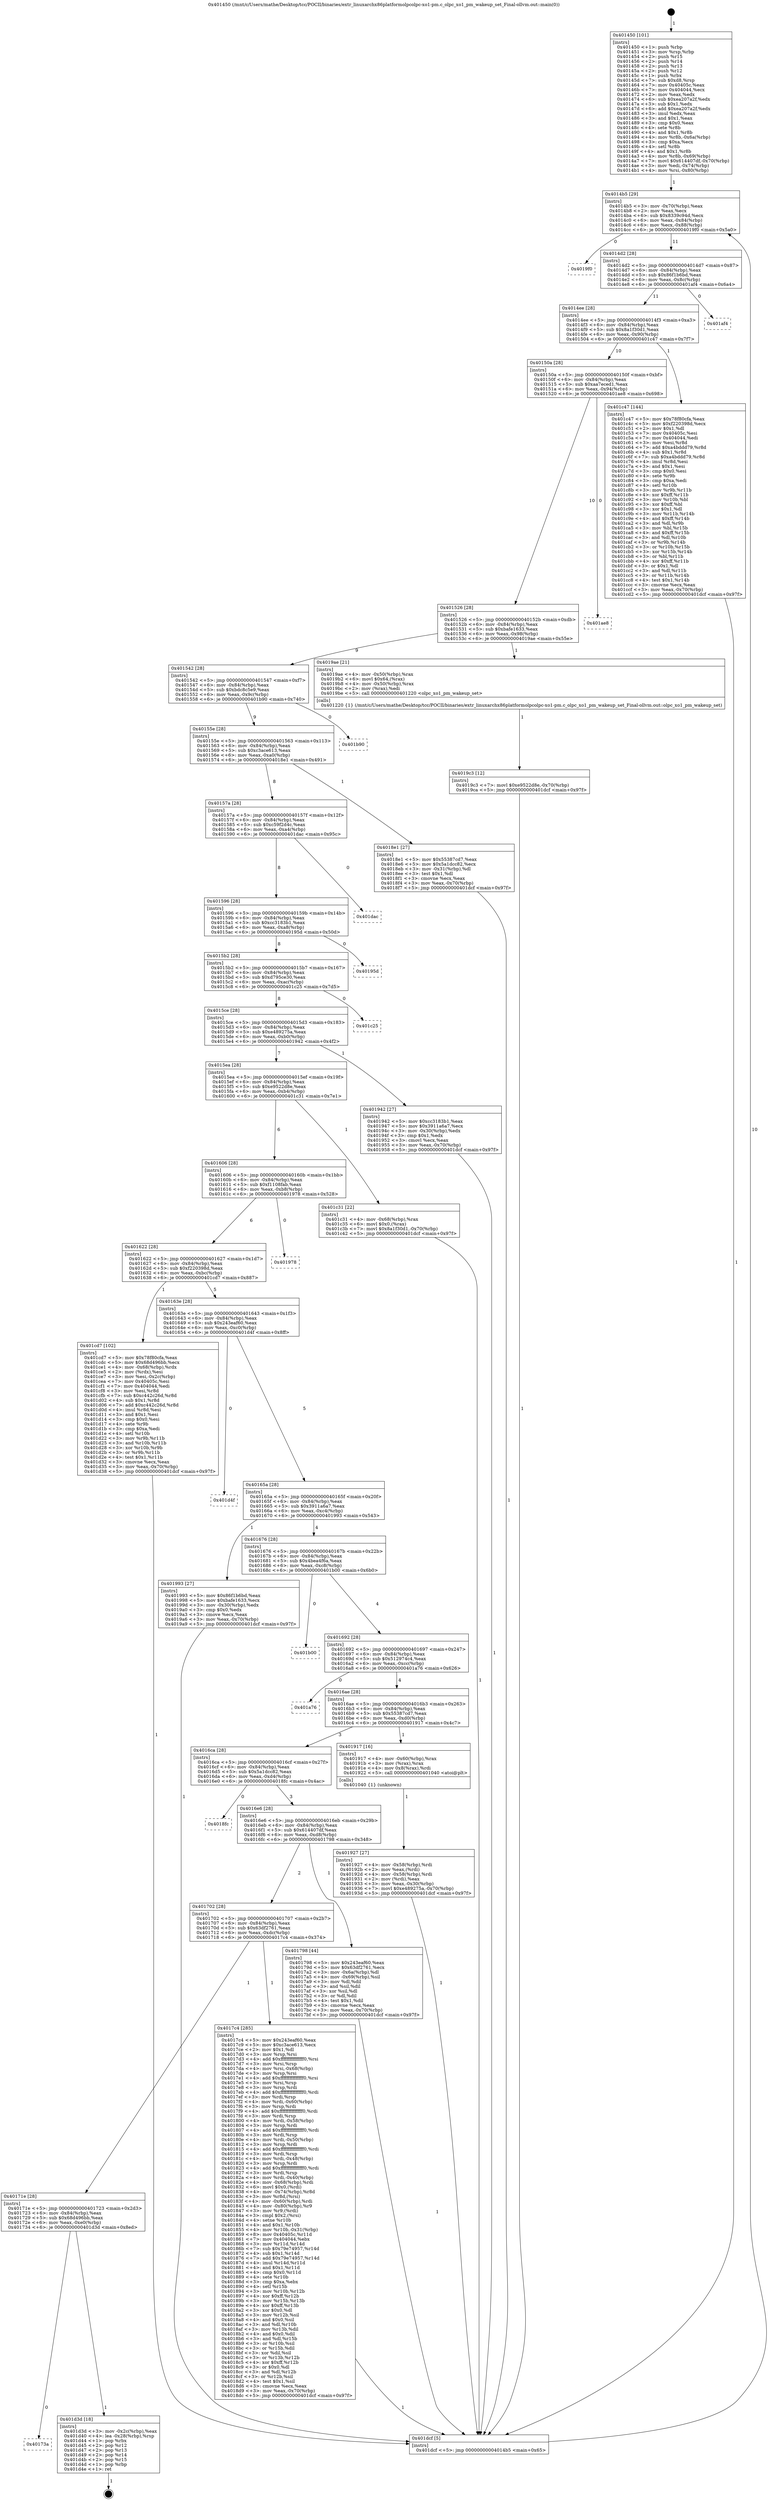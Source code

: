 digraph "0x401450" {
  label = "0x401450 (/mnt/c/Users/mathe/Desktop/tcc/POCII/binaries/extr_linuxarchx86platformolpcolpc-xo1-pm.c_olpc_xo1_pm_wakeup_set_Final-ollvm.out::main(0))"
  labelloc = "t"
  node[shape=record]

  Entry [label="",width=0.3,height=0.3,shape=circle,fillcolor=black,style=filled]
  "0x4014b5" [label="{
     0x4014b5 [29]\l
     | [instrs]\l
     &nbsp;&nbsp;0x4014b5 \<+3\>: mov -0x70(%rbp),%eax\l
     &nbsp;&nbsp;0x4014b8 \<+2\>: mov %eax,%ecx\l
     &nbsp;&nbsp;0x4014ba \<+6\>: sub $0x8339c94d,%ecx\l
     &nbsp;&nbsp;0x4014c0 \<+6\>: mov %eax,-0x84(%rbp)\l
     &nbsp;&nbsp;0x4014c6 \<+6\>: mov %ecx,-0x88(%rbp)\l
     &nbsp;&nbsp;0x4014cc \<+6\>: je 00000000004019f0 \<main+0x5a0\>\l
  }"]
  "0x4019f0" [label="{
     0x4019f0\l
  }", style=dashed]
  "0x4014d2" [label="{
     0x4014d2 [28]\l
     | [instrs]\l
     &nbsp;&nbsp;0x4014d2 \<+5\>: jmp 00000000004014d7 \<main+0x87\>\l
     &nbsp;&nbsp;0x4014d7 \<+6\>: mov -0x84(%rbp),%eax\l
     &nbsp;&nbsp;0x4014dd \<+5\>: sub $0x86f1b6bd,%eax\l
     &nbsp;&nbsp;0x4014e2 \<+6\>: mov %eax,-0x8c(%rbp)\l
     &nbsp;&nbsp;0x4014e8 \<+6\>: je 0000000000401af4 \<main+0x6a4\>\l
  }"]
  Exit [label="",width=0.3,height=0.3,shape=circle,fillcolor=black,style=filled,peripheries=2]
  "0x401af4" [label="{
     0x401af4\l
  }", style=dashed]
  "0x4014ee" [label="{
     0x4014ee [28]\l
     | [instrs]\l
     &nbsp;&nbsp;0x4014ee \<+5\>: jmp 00000000004014f3 \<main+0xa3\>\l
     &nbsp;&nbsp;0x4014f3 \<+6\>: mov -0x84(%rbp),%eax\l
     &nbsp;&nbsp;0x4014f9 \<+5\>: sub $0x8a1f30d1,%eax\l
     &nbsp;&nbsp;0x4014fe \<+6\>: mov %eax,-0x90(%rbp)\l
     &nbsp;&nbsp;0x401504 \<+6\>: je 0000000000401c47 \<main+0x7f7\>\l
  }"]
  "0x40173a" [label="{
     0x40173a\l
  }", style=dashed]
  "0x401c47" [label="{
     0x401c47 [144]\l
     | [instrs]\l
     &nbsp;&nbsp;0x401c47 \<+5\>: mov $0x78f80cfa,%eax\l
     &nbsp;&nbsp;0x401c4c \<+5\>: mov $0xf220398d,%ecx\l
     &nbsp;&nbsp;0x401c51 \<+2\>: mov $0x1,%dl\l
     &nbsp;&nbsp;0x401c53 \<+7\>: mov 0x40405c,%esi\l
     &nbsp;&nbsp;0x401c5a \<+7\>: mov 0x404044,%edi\l
     &nbsp;&nbsp;0x401c61 \<+3\>: mov %esi,%r8d\l
     &nbsp;&nbsp;0x401c64 \<+7\>: add $0xa4bddd79,%r8d\l
     &nbsp;&nbsp;0x401c6b \<+4\>: sub $0x1,%r8d\l
     &nbsp;&nbsp;0x401c6f \<+7\>: sub $0xa4bddd79,%r8d\l
     &nbsp;&nbsp;0x401c76 \<+4\>: imul %r8d,%esi\l
     &nbsp;&nbsp;0x401c7a \<+3\>: and $0x1,%esi\l
     &nbsp;&nbsp;0x401c7d \<+3\>: cmp $0x0,%esi\l
     &nbsp;&nbsp;0x401c80 \<+4\>: sete %r9b\l
     &nbsp;&nbsp;0x401c84 \<+3\>: cmp $0xa,%edi\l
     &nbsp;&nbsp;0x401c87 \<+4\>: setl %r10b\l
     &nbsp;&nbsp;0x401c8b \<+3\>: mov %r9b,%r11b\l
     &nbsp;&nbsp;0x401c8e \<+4\>: xor $0xff,%r11b\l
     &nbsp;&nbsp;0x401c92 \<+3\>: mov %r10b,%bl\l
     &nbsp;&nbsp;0x401c95 \<+3\>: xor $0xff,%bl\l
     &nbsp;&nbsp;0x401c98 \<+3\>: xor $0x1,%dl\l
     &nbsp;&nbsp;0x401c9b \<+3\>: mov %r11b,%r14b\l
     &nbsp;&nbsp;0x401c9e \<+4\>: and $0xff,%r14b\l
     &nbsp;&nbsp;0x401ca2 \<+3\>: and %dl,%r9b\l
     &nbsp;&nbsp;0x401ca5 \<+3\>: mov %bl,%r15b\l
     &nbsp;&nbsp;0x401ca8 \<+4\>: and $0xff,%r15b\l
     &nbsp;&nbsp;0x401cac \<+3\>: and %dl,%r10b\l
     &nbsp;&nbsp;0x401caf \<+3\>: or %r9b,%r14b\l
     &nbsp;&nbsp;0x401cb2 \<+3\>: or %r10b,%r15b\l
     &nbsp;&nbsp;0x401cb5 \<+3\>: xor %r15b,%r14b\l
     &nbsp;&nbsp;0x401cb8 \<+3\>: or %bl,%r11b\l
     &nbsp;&nbsp;0x401cbb \<+4\>: xor $0xff,%r11b\l
     &nbsp;&nbsp;0x401cbf \<+3\>: or $0x1,%dl\l
     &nbsp;&nbsp;0x401cc2 \<+3\>: and %dl,%r11b\l
     &nbsp;&nbsp;0x401cc5 \<+3\>: or %r11b,%r14b\l
     &nbsp;&nbsp;0x401cc8 \<+4\>: test $0x1,%r14b\l
     &nbsp;&nbsp;0x401ccc \<+3\>: cmovne %ecx,%eax\l
     &nbsp;&nbsp;0x401ccf \<+3\>: mov %eax,-0x70(%rbp)\l
     &nbsp;&nbsp;0x401cd2 \<+5\>: jmp 0000000000401dcf \<main+0x97f\>\l
  }"]
  "0x40150a" [label="{
     0x40150a [28]\l
     | [instrs]\l
     &nbsp;&nbsp;0x40150a \<+5\>: jmp 000000000040150f \<main+0xbf\>\l
     &nbsp;&nbsp;0x40150f \<+6\>: mov -0x84(%rbp),%eax\l
     &nbsp;&nbsp;0x401515 \<+5\>: sub $0xaa7eced1,%eax\l
     &nbsp;&nbsp;0x40151a \<+6\>: mov %eax,-0x94(%rbp)\l
     &nbsp;&nbsp;0x401520 \<+6\>: je 0000000000401ae8 \<main+0x698\>\l
  }"]
  "0x401d3d" [label="{
     0x401d3d [18]\l
     | [instrs]\l
     &nbsp;&nbsp;0x401d3d \<+3\>: mov -0x2c(%rbp),%eax\l
     &nbsp;&nbsp;0x401d40 \<+4\>: lea -0x28(%rbp),%rsp\l
     &nbsp;&nbsp;0x401d44 \<+1\>: pop %rbx\l
     &nbsp;&nbsp;0x401d45 \<+2\>: pop %r12\l
     &nbsp;&nbsp;0x401d47 \<+2\>: pop %r13\l
     &nbsp;&nbsp;0x401d49 \<+2\>: pop %r14\l
     &nbsp;&nbsp;0x401d4b \<+2\>: pop %r15\l
     &nbsp;&nbsp;0x401d4d \<+1\>: pop %rbp\l
     &nbsp;&nbsp;0x401d4e \<+1\>: ret\l
  }"]
  "0x401ae8" [label="{
     0x401ae8\l
  }", style=dashed]
  "0x401526" [label="{
     0x401526 [28]\l
     | [instrs]\l
     &nbsp;&nbsp;0x401526 \<+5\>: jmp 000000000040152b \<main+0xdb\>\l
     &nbsp;&nbsp;0x40152b \<+6\>: mov -0x84(%rbp),%eax\l
     &nbsp;&nbsp;0x401531 \<+5\>: sub $0xbafe1633,%eax\l
     &nbsp;&nbsp;0x401536 \<+6\>: mov %eax,-0x98(%rbp)\l
     &nbsp;&nbsp;0x40153c \<+6\>: je 00000000004019ae \<main+0x55e\>\l
  }"]
  "0x4019c3" [label="{
     0x4019c3 [12]\l
     | [instrs]\l
     &nbsp;&nbsp;0x4019c3 \<+7\>: movl $0xe9522d8e,-0x70(%rbp)\l
     &nbsp;&nbsp;0x4019ca \<+5\>: jmp 0000000000401dcf \<main+0x97f\>\l
  }"]
  "0x4019ae" [label="{
     0x4019ae [21]\l
     | [instrs]\l
     &nbsp;&nbsp;0x4019ae \<+4\>: mov -0x50(%rbp),%rax\l
     &nbsp;&nbsp;0x4019b2 \<+6\>: movl $0x64,(%rax)\l
     &nbsp;&nbsp;0x4019b8 \<+4\>: mov -0x50(%rbp),%rax\l
     &nbsp;&nbsp;0x4019bc \<+2\>: mov (%rax),%edi\l
     &nbsp;&nbsp;0x4019be \<+5\>: call 0000000000401220 \<olpc_xo1_pm_wakeup_set\>\l
     | [calls]\l
     &nbsp;&nbsp;0x401220 \{1\} (/mnt/c/Users/mathe/Desktop/tcc/POCII/binaries/extr_linuxarchx86platformolpcolpc-xo1-pm.c_olpc_xo1_pm_wakeup_set_Final-ollvm.out::olpc_xo1_pm_wakeup_set)\l
  }"]
  "0x401542" [label="{
     0x401542 [28]\l
     | [instrs]\l
     &nbsp;&nbsp;0x401542 \<+5\>: jmp 0000000000401547 \<main+0xf7\>\l
     &nbsp;&nbsp;0x401547 \<+6\>: mov -0x84(%rbp),%eax\l
     &nbsp;&nbsp;0x40154d \<+5\>: sub $0xbdc8c5e9,%eax\l
     &nbsp;&nbsp;0x401552 \<+6\>: mov %eax,-0x9c(%rbp)\l
     &nbsp;&nbsp;0x401558 \<+6\>: je 0000000000401b90 \<main+0x740\>\l
  }"]
  "0x401927" [label="{
     0x401927 [27]\l
     | [instrs]\l
     &nbsp;&nbsp;0x401927 \<+4\>: mov -0x58(%rbp),%rdi\l
     &nbsp;&nbsp;0x40192b \<+2\>: mov %eax,(%rdi)\l
     &nbsp;&nbsp;0x40192d \<+4\>: mov -0x58(%rbp),%rdi\l
     &nbsp;&nbsp;0x401931 \<+2\>: mov (%rdi),%eax\l
     &nbsp;&nbsp;0x401933 \<+3\>: mov %eax,-0x30(%rbp)\l
     &nbsp;&nbsp;0x401936 \<+7\>: movl $0xe489275a,-0x70(%rbp)\l
     &nbsp;&nbsp;0x40193d \<+5\>: jmp 0000000000401dcf \<main+0x97f\>\l
  }"]
  "0x401b90" [label="{
     0x401b90\l
  }", style=dashed]
  "0x40155e" [label="{
     0x40155e [28]\l
     | [instrs]\l
     &nbsp;&nbsp;0x40155e \<+5\>: jmp 0000000000401563 \<main+0x113\>\l
     &nbsp;&nbsp;0x401563 \<+6\>: mov -0x84(%rbp),%eax\l
     &nbsp;&nbsp;0x401569 \<+5\>: sub $0xc3ace613,%eax\l
     &nbsp;&nbsp;0x40156e \<+6\>: mov %eax,-0xa0(%rbp)\l
     &nbsp;&nbsp;0x401574 \<+6\>: je 00000000004018e1 \<main+0x491\>\l
  }"]
  "0x40171e" [label="{
     0x40171e [28]\l
     | [instrs]\l
     &nbsp;&nbsp;0x40171e \<+5\>: jmp 0000000000401723 \<main+0x2d3\>\l
     &nbsp;&nbsp;0x401723 \<+6\>: mov -0x84(%rbp),%eax\l
     &nbsp;&nbsp;0x401729 \<+5\>: sub $0x68d496bb,%eax\l
     &nbsp;&nbsp;0x40172e \<+6\>: mov %eax,-0xe0(%rbp)\l
     &nbsp;&nbsp;0x401734 \<+6\>: je 0000000000401d3d \<main+0x8ed\>\l
  }"]
  "0x4018e1" [label="{
     0x4018e1 [27]\l
     | [instrs]\l
     &nbsp;&nbsp;0x4018e1 \<+5\>: mov $0x55387cd7,%eax\l
     &nbsp;&nbsp;0x4018e6 \<+5\>: mov $0x5a1dcc82,%ecx\l
     &nbsp;&nbsp;0x4018eb \<+3\>: mov -0x31(%rbp),%dl\l
     &nbsp;&nbsp;0x4018ee \<+3\>: test $0x1,%dl\l
     &nbsp;&nbsp;0x4018f1 \<+3\>: cmovne %ecx,%eax\l
     &nbsp;&nbsp;0x4018f4 \<+3\>: mov %eax,-0x70(%rbp)\l
     &nbsp;&nbsp;0x4018f7 \<+5\>: jmp 0000000000401dcf \<main+0x97f\>\l
  }"]
  "0x40157a" [label="{
     0x40157a [28]\l
     | [instrs]\l
     &nbsp;&nbsp;0x40157a \<+5\>: jmp 000000000040157f \<main+0x12f\>\l
     &nbsp;&nbsp;0x40157f \<+6\>: mov -0x84(%rbp),%eax\l
     &nbsp;&nbsp;0x401585 \<+5\>: sub $0xc59f2d4c,%eax\l
     &nbsp;&nbsp;0x40158a \<+6\>: mov %eax,-0xa4(%rbp)\l
     &nbsp;&nbsp;0x401590 \<+6\>: je 0000000000401dac \<main+0x95c\>\l
  }"]
  "0x4017c4" [label="{
     0x4017c4 [285]\l
     | [instrs]\l
     &nbsp;&nbsp;0x4017c4 \<+5\>: mov $0x243eaf60,%eax\l
     &nbsp;&nbsp;0x4017c9 \<+5\>: mov $0xc3ace613,%ecx\l
     &nbsp;&nbsp;0x4017ce \<+2\>: mov $0x1,%dl\l
     &nbsp;&nbsp;0x4017d0 \<+3\>: mov %rsp,%rsi\l
     &nbsp;&nbsp;0x4017d3 \<+4\>: add $0xfffffffffffffff0,%rsi\l
     &nbsp;&nbsp;0x4017d7 \<+3\>: mov %rsi,%rsp\l
     &nbsp;&nbsp;0x4017da \<+4\>: mov %rsi,-0x68(%rbp)\l
     &nbsp;&nbsp;0x4017de \<+3\>: mov %rsp,%rsi\l
     &nbsp;&nbsp;0x4017e1 \<+4\>: add $0xfffffffffffffff0,%rsi\l
     &nbsp;&nbsp;0x4017e5 \<+3\>: mov %rsi,%rsp\l
     &nbsp;&nbsp;0x4017e8 \<+3\>: mov %rsp,%rdi\l
     &nbsp;&nbsp;0x4017eb \<+4\>: add $0xfffffffffffffff0,%rdi\l
     &nbsp;&nbsp;0x4017ef \<+3\>: mov %rdi,%rsp\l
     &nbsp;&nbsp;0x4017f2 \<+4\>: mov %rdi,-0x60(%rbp)\l
     &nbsp;&nbsp;0x4017f6 \<+3\>: mov %rsp,%rdi\l
     &nbsp;&nbsp;0x4017f9 \<+4\>: add $0xfffffffffffffff0,%rdi\l
     &nbsp;&nbsp;0x4017fd \<+3\>: mov %rdi,%rsp\l
     &nbsp;&nbsp;0x401800 \<+4\>: mov %rdi,-0x58(%rbp)\l
     &nbsp;&nbsp;0x401804 \<+3\>: mov %rsp,%rdi\l
     &nbsp;&nbsp;0x401807 \<+4\>: add $0xfffffffffffffff0,%rdi\l
     &nbsp;&nbsp;0x40180b \<+3\>: mov %rdi,%rsp\l
     &nbsp;&nbsp;0x40180e \<+4\>: mov %rdi,-0x50(%rbp)\l
     &nbsp;&nbsp;0x401812 \<+3\>: mov %rsp,%rdi\l
     &nbsp;&nbsp;0x401815 \<+4\>: add $0xfffffffffffffff0,%rdi\l
     &nbsp;&nbsp;0x401819 \<+3\>: mov %rdi,%rsp\l
     &nbsp;&nbsp;0x40181c \<+4\>: mov %rdi,-0x48(%rbp)\l
     &nbsp;&nbsp;0x401820 \<+3\>: mov %rsp,%rdi\l
     &nbsp;&nbsp;0x401823 \<+4\>: add $0xfffffffffffffff0,%rdi\l
     &nbsp;&nbsp;0x401827 \<+3\>: mov %rdi,%rsp\l
     &nbsp;&nbsp;0x40182a \<+4\>: mov %rdi,-0x40(%rbp)\l
     &nbsp;&nbsp;0x40182e \<+4\>: mov -0x68(%rbp),%rdi\l
     &nbsp;&nbsp;0x401832 \<+6\>: movl $0x0,(%rdi)\l
     &nbsp;&nbsp;0x401838 \<+4\>: mov -0x74(%rbp),%r8d\l
     &nbsp;&nbsp;0x40183c \<+3\>: mov %r8d,(%rsi)\l
     &nbsp;&nbsp;0x40183f \<+4\>: mov -0x60(%rbp),%rdi\l
     &nbsp;&nbsp;0x401843 \<+4\>: mov -0x80(%rbp),%r9\l
     &nbsp;&nbsp;0x401847 \<+3\>: mov %r9,(%rdi)\l
     &nbsp;&nbsp;0x40184a \<+3\>: cmpl $0x2,(%rsi)\l
     &nbsp;&nbsp;0x40184d \<+4\>: setne %r10b\l
     &nbsp;&nbsp;0x401851 \<+4\>: and $0x1,%r10b\l
     &nbsp;&nbsp;0x401855 \<+4\>: mov %r10b,-0x31(%rbp)\l
     &nbsp;&nbsp;0x401859 \<+8\>: mov 0x40405c,%r11d\l
     &nbsp;&nbsp;0x401861 \<+7\>: mov 0x404044,%ebx\l
     &nbsp;&nbsp;0x401868 \<+3\>: mov %r11d,%r14d\l
     &nbsp;&nbsp;0x40186b \<+7\>: sub $0x79e74957,%r14d\l
     &nbsp;&nbsp;0x401872 \<+4\>: sub $0x1,%r14d\l
     &nbsp;&nbsp;0x401876 \<+7\>: add $0x79e74957,%r14d\l
     &nbsp;&nbsp;0x40187d \<+4\>: imul %r14d,%r11d\l
     &nbsp;&nbsp;0x401881 \<+4\>: and $0x1,%r11d\l
     &nbsp;&nbsp;0x401885 \<+4\>: cmp $0x0,%r11d\l
     &nbsp;&nbsp;0x401889 \<+4\>: sete %r10b\l
     &nbsp;&nbsp;0x40188d \<+3\>: cmp $0xa,%ebx\l
     &nbsp;&nbsp;0x401890 \<+4\>: setl %r15b\l
     &nbsp;&nbsp;0x401894 \<+3\>: mov %r10b,%r12b\l
     &nbsp;&nbsp;0x401897 \<+4\>: xor $0xff,%r12b\l
     &nbsp;&nbsp;0x40189b \<+3\>: mov %r15b,%r13b\l
     &nbsp;&nbsp;0x40189e \<+4\>: xor $0xff,%r13b\l
     &nbsp;&nbsp;0x4018a2 \<+3\>: xor $0x0,%dl\l
     &nbsp;&nbsp;0x4018a5 \<+3\>: mov %r12b,%sil\l
     &nbsp;&nbsp;0x4018a8 \<+4\>: and $0x0,%sil\l
     &nbsp;&nbsp;0x4018ac \<+3\>: and %dl,%r10b\l
     &nbsp;&nbsp;0x4018af \<+3\>: mov %r13b,%dil\l
     &nbsp;&nbsp;0x4018b2 \<+4\>: and $0x0,%dil\l
     &nbsp;&nbsp;0x4018b6 \<+3\>: and %dl,%r15b\l
     &nbsp;&nbsp;0x4018b9 \<+3\>: or %r10b,%sil\l
     &nbsp;&nbsp;0x4018bc \<+3\>: or %r15b,%dil\l
     &nbsp;&nbsp;0x4018bf \<+3\>: xor %dil,%sil\l
     &nbsp;&nbsp;0x4018c2 \<+3\>: or %r13b,%r12b\l
     &nbsp;&nbsp;0x4018c5 \<+4\>: xor $0xff,%r12b\l
     &nbsp;&nbsp;0x4018c9 \<+3\>: or $0x0,%dl\l
     &nbsp;&nbsp;0x4018cc \<+3\>: and %dl,%r12b\l
     &nbsp;&nbsp;0x4018cf \<+3\>: or %r12b,%sil\l
     &nbsp;&nbsp;0x4018d2 \<+4\>: test $0x1,%sil\l
     &nbsp;&nbsp;0x4018d6 \<+3\>: cmovne %ecx,%eax\l
     &nbsp;&nbsp;0x4018d9 \<+3\>: mov %eax,-0x70(%rbp)\l
     &nbsp;&nbsp;0x4018dc \<+5\>: jmp 0000000000401dcf \<main+0x97f\>\l
  }"]
  "0x401dac" [label="{
     0x401dac\l
  }", style=dashed]
  "0x401596" [label="{
     0x401596 [28]\l
     | [instrs]\l
     &nbsp;&nbsp;0x401596 \<+5\>: jmp 000000000040159b \<main+0x14b\>\l
     &nbsp;&nbsp;0x40159b \<+6\>: mov -0x84(%rbp),%eax\l
     &nbsp;&nbsp;0x4015a1 \<+5\>: sub $0xcc3183b1,%eax\l
     &nbsp;&nbsp;0x4015a6 \<+6\>: mov %eax,-0xa8(%rbp)\l
     &nbsp;&nbsp;0x4015ac \<+6\>: je 000000000040195d \<main+0x50d\>\l
  }"]
  "0x401450" [label="{
     0x401450 [101]\l
     | [instrs]\l
     &nbsp;&nbsp;0x401450 \<+1\>: push %rbp\l
     &nbsp;&nbsp;0x401451 \<+3\>: mov %rsp,%rbp\l
     &nbsp;&nbsp;0x401454 \<+2\>: push %r15\l
     &nbsp;&nbsp;0x401456 \<+2\>: push %r14\l
     &nbsp;&nbsp;0x401458 \<+2\>: push %r13\l
     &nbsp;&nbsp;0x40145a \<+2\>: push %r12\l
     &nbsp;&nbsp;0x40145c \<+1\>: push %rbx\l
     &nbsp;&nbsp;0x40145d \<+7\>: sub $0xd8,%rsp\l
     &nbsp;&nbsp;0x401464 \<+7\>: mov 0x40405c,%eax\l
     &nbsp;&nbsp;0x40146b \<+7\>: mov 0x404044,%ecx\l
     &nbsp;&nbsp;0x401472 \<+2\>: mov %eax,%edx\l
     &nbsp;&nbsp;0x401474 \<+6\>: sub $0xea207a2f,%edx\l
     &nbsp;&nbsp;0x40147a \<+3\>: sub $0x1,%edx\l
     &nbsp;&nbsp;0x40147d \<+6\>: add $0xea207a2f,%edx\l
     &nbsp;&nbsp;0x401483 \<+3\>: imul %edx,%eax\l
     &nbsp;&nbsp;0x401486 \<+3\>: and $0x1,%eax\l
     &nbsp;&nbsp;0x401489 \<+3\>: cmp $0x0,%eax\l
     &nbsp;&nbsp;0x40148c \<+4\>: sete %r8b\l
     &nbsp;&nbsp;0x401490 \<+4\>: and $0x1,%r8b\l
     &nbsp;&nbsp;0x401494 \<+4\>: mov %r8b,-0x6a(%rbp)\l
     &nbsp;&nbsp;0x401498 \<+3\>: cmp $0xa,%ecx\l
     &nbsp;&nbsp;0x40149b \<+4\>: setl %r8b\l
     &nbsp;&nbsp;0x40149f \<+4\>: and $0x1,%r8b\l
     &nbsp;&nbsp;0x4014a3 \<+4\>: mov %r8b,-0x69(%rbp)\l
     &nbsp;&nbsp;0x4014a7 \<+7\>: movl $0x614407df,-0x70(%rbp)\l
     &nbsp;&nbsp;0x4014ae \<+3\>: mov %edi,-0x74(%rbp)\l
     &nbsp;&nbsp;0x4014b1 \<+4\>: mov %rsi,-0x80(%rbp)\l
  }"]
  "0x40195d" [label="{
     0x40195d\l
  }", style=dashed]
  "0x4015b2" [label="{
     0x4015b2 [28]\l
     | [instrs]\l
     &nbsp;&nbsp;0x4015b2 \<+5\>: jmp 00000000004015b7 \<main+0x167\>\l
     &nbsp;&nbsp;0x4015b7 \<+6\>: mov -0x84(%rbp),%eax\l
     &nbsp;&nbsp;0x4015bd \<+5\>: sub $0xd795ce30,%eax\l
     &nbsp;&nbsp;0x4015c2 \<+6\>: mov %eax,-0xac(%rbp)\l
     &nbsp;&nbsp;0x4015c8 \<+6\>: je 0000000000401c25 \<main+0x7d5\>\l
  }"]
  "0x401dcf" [label="{
     0x401dcf [5]\l
     | [instrs]\l
     &nbsp;&nbsp;0x401dcf \<+5\>: jmp 00000000004014b5 \<main+0x65\>\l
  }"]
  "0x401c25" [label="{
     0x401c25\l
  }", style=dashed]
  "0x4015ce" [label="{
     0x4015ce [28]\l
     | [instrs]\l
     &nbsp;&nbsp;0x4015ce \<+5\>: jmp 00000000004015d3 \<main+0x183\>\l
     &nbsp;&nbsp;0x4015d3 \<+6\>: mov -0x84(%rbp),%eax\l
     &nbsp;&nbsp;0x4015d9 \<+5\>: sub $0xe489275a,%eax\l
     &nbsp;&nbsp;0x4015de \<+6\>: mov %eax,-0xb0(%rbp)\l
     &nbsp;&nbsp;0x4015e4 \<+6\>: je 0000000000401942 \<main+0x4f2\>\l
  }"]
  "0x401702" [label="{
     0x401702 [28]\l
     | [instrs]\l
     &nbsp;&nbsp;0x401702 \<+5\>: jmp 0000000000401707 \<main+0x2b7\>\l
     &nbsp;&nbsp;0x401707 \<+6\>: mov -0x84(%rbp),%eax\l
     &nbsp;&nbsp;0x40170d \<+5\>: sub $0x63df2761,%eax\l
     &nbsp;&nbsp;0x401712 \<+6\>: mov %eax,-0xdc(%rbp)\l
     &nbsp;&nbsp;0x401718 \<+6\>: je 00000000004017c4 \<main+0x374\>\l
  }"]
  "0x401942" [label="{
     0x401942 [27]\l
     | [instrs]\l
     &nbsp;&nbsp;0x401942 \<+5\>: mov $0xcc3183b1,%eax\l
     &nbsp;&nbsp;0x401947 \<+5\>: mov $0x3911a6a7,%ecx\l
     &nbsp;&nbsp;0x40194c \<+3\>: mov -0x30(%rbp),%edx\l
     &nbsp;&nbsp;0x40194f \<+3\>: cmp $0x1,%edx\l
     &nbsp;&nbsp;0x401952 \<+3\>: cmovl %ecx,%eax\l
     &nbsp;&nbsp;0x401955 \<+3\>: mov %eax,-0x70(%rbp)\l
     &nbsp;&nbsp;0x401958 \<+5\>: jmp 0000000000401dcf \<main+0x97f\>\l
  }"]
  "0x4015ea" [label="{
     0x4015ea [28]\l
     | [instrs]\l
     &nbsp;&nbsp;0x4015ea \<+5\>: jmp 00000000004015ef \<main+0x19f\>\l
     &nbsp;&nbsp;0x4015ef \<+6\>: mov -0x84(%rbp),%eax\l
     &nbsp;&nbsp;0x4015f5 \<+5\>: sub $0xe9522d8e,%eax\l
     &nbsp;&nbsp;0x4015fa \<+6\>: mov %eax,-0xb4(%rbp)\l
     &nbsp;&nbsp;0x401600 \<+6\>: je 0000000000401c31 \<main+0x7e1\>\l
  }"]
  "0x401798" [label="{
     0x401798 [44]\l
     | [instrs]\l
     &nbsp;&nbsp;0x401798 \<+5\>: mov $0x243eaf60,%eax\l
     &nbsp;&nbsp;0x40179d \<+5\>: mov $0x63df2761,%ecx\l
     &nbsp;&nbsp;0x4017a2 \<+3\>: mov -0x6a(%rbp),%dl\l
     &nbsp;&nbsp;0x4017a5 \<+4\>: mov -0x69(%rbp),%sil\l
     &nbsp;&nbsp;0x4017a9 \<+3\>: mov %dl,%dil\l
     &nbsp;&nbsp;0x4017ac \<+3\>: and %sil,%dil\l
     &nbsp;&nbsp;0x4017af \<+3\>: xor %sil,%dl\l
     &nbsp;&nbsp;0x4017b2 \<+3\>: or %dl,%dil\l
     &nbsp;&nbsp;0x4017b5 \<+4\>: test $0x1,%dil\l
     &nbsp;&nbsp;0x4017b9 \<+3\>: cmovne %ecx,%eax\l
     &nbsp;&nbsp;0x4017bc \<+3\>: mov %eax,-0x70(%rbp)\l
     &nbsp;&nbsp;0x4017bf \<+5\>: jmp 0000000000401dcf \<main+0x97f\>\l
  }"]
  "0x401c31" [label="{
     0x401c31 [22]\l
     | [instrs]\l
     &nbsp;&nbsp;0x401c31 \<+4\>: mov -0x68(%rbp),%rax\l
     &nbsp;&nbsp;0x401c35 \<+6\>: movl $0x0,(%rax)\l
     &nbsp;&nbsp;0x401c3b \<+7\>: movl $0x8a1f30d1,-0x70(%rbp)\l
     &nbsp;&nbsp;0x401c42 \<+5\>: jmp 0000000000401dcf \<main+0x97f\>\l
  }"]
  "0x401606" [label="{
     0x401606 [28]\l
     | [instrs]\l
     &nbsp;&nbsp;0x401606 \<+5\>: jmp 000000000040160b \<main+0x1bb\>\l
     &nbsp;&nbsp;0x40160b \<+6\>: mov -0x84(%rbp),%eax\l
     &nbsp;&nbsp;0x401611 \<+5\>: sub $0xf1108fab,%eax\l
     &nbsp;&nbsp;0x401616 \<+6\>: mov %eax,-0xb8(%rbp)\l
     &nbsp;&nbsp;0x40161c \<+6\>: je 0000000000401978 \<main+0x528\>\l
  }"]
  "0x4016e6" [label="{
     0x4016e6 [28]\l
     | [instrs]\l
     &nbsp;&nbsp;0x4016e6 \<+5\>: jmp 00000000004016eb \<main+0x29b\>\l
     &nbsp;&nbsp;0x4016eb \<+6\>: mov -0x84(%rbp),%eax\l
     &nbsp;&nbsp;0x4016f1 \<+5\>: sub $0x614407df,%eax\l
     &nbsp;&nbsp;0x4016f6 \<+6\>: mov %eax,-0xd8(%rbp)\l
     &nbsp;&nbsp;0x4016fc \<+6\>: je 0000000000401798 \<main+0x348\>\l
  }"]
  "0x401978" [label="{
     0x401978\l
  }", style=dashed]
  "0x401622" [label="{
     0x401622 [28]\l
     | [instrs]\l
     &nbsp;&nbsp;0x401622 \<+5\>: jmp 0000000000401627 \<main+0x1d7\>\l
     &nbsp;&nbsp;0x401627 \<+6\>: mov -0x84(%rbp),%eax\l
     &nbsp;&nbsp;0x40162d \<+5\>: sub $0xf220398d,%eax\l
     &nbsp;&nbsp;0x401632 \<+6\>: mov %eax,-0xbc(%rbp)\l
     &nbsp;&nbsp;0x401638 \<+6\>: je 0000000000401cd7 \<main+0x887\>\l
  }"]
  "0x4018fc" [label="{
     0x4018fc\l
  }", style=dashed]
  "0x401cd7" [label="{
     0x401cd7 [102]\l
     | [instrs]\l
     &nbsp;&nbsp;0x401cd7 \<+5\>: mov $0x78f80cfa,%eax\l
     &nbsp;&nbsp;0x401cdc \<+5\>: mov $0x68d496bb,%ecx\l
     &nbsp;&nbsp;0x401ce1 \<+4\>: mov -0x68(%rbp),%rdx\l
     &nbsp;&nbsp;0x401ce5 \<+2\>: mov (%rdx),%esi\l
     &nbsp;&nbsp;0x401ce7 \<+3\>: mov %esi,-0x2c(%rbp)\l
     &nbsp;&nbsp;0x401cea \<+7\>: mov 0x40405c,%esi\l
     &nbsp;&nbsp;0x401cf1 \<+7\>: mov 0x404044,%edi\l
     &nbsp;&nbsp;0x401cf8 \<+3\>: mov %esi,%r8d\l
     &nbsp;&nbsp;0x401cfb \<+7\>: sub $0xc442c26d,%r8d\l
     &nbsp;&nbsp;0x401d02 \<+4\>: sub $0x1,%r8d\l
     &nbsp;&nbsp;0x401d06 \<+7\>: add $0xc442c26d,%r8d\l
     &nbsp;&nbsp;0x401d0d \<+4\>: imul %r8d,%esi\l
     &nbsp;&nbsp;0x401d11 \<+3\>: and $0x1,%esi\l
     &nbsp;&nbsp;0x401d14 \<+3\>: cmp $0x0,%esi\l
     &nbsp;&nbsp;0x401d17 \<+4\>: sete %r9b\l
     &nbsp;&nbsp;0x401d1b \<+3\>: cmp $0xa,%edi\l
     &nbsp;&nbsp;0x401d1e \<+4\>: setl %r10b\l
     &nbsp;&nbsp;0x401d22 \<+3\>: mov %r9b,%r11b\l
     &nbsp;&nbsp;0x401d25 \<+3\>: and %r10b,%r11b\l
     &nbsp;&nbsp;0x401d28 \<+3\>: xor %r10b,%r9b\l
     &nbsp;&nbsp;0x401d2b \<+3\>: or %r9b,%r11b\l
     &nbsp;&nbsp;0x401d2e \<+4\>: test $0x1,%r11b\l
     &nbsp;&nbsp;0x401d32 \<+3\>: cmovne %ecx,%eax\l
     &nbsp;&nbsp;0x401d35 \<+3\>: mov %eax,-0x70(%rbp)\l
     &nbsp;&nbsp;0x401d38 \<+5\>: jmp 0000000000401dcf \<main+0x97f\>\l
  }"]
  "0x40163e" [label="{
     0x40163e [28]\l
     | [instrs]\l
     &nbsp;&nbsp;0x40163e \<+5\>: jmp 0000000000401643 \<main+0x1f3\>\l
     &nbsp;&nbsp;0x401643 \<+6\>: mov -0x84(%rbp),%eax\l
     &nbsp;&nbsp;0x401649 \<+5\>: sub $0x243eaf60,%eax\l
     &nbsp;&nbsp;0x40164e \<+6\>: mov %eax,-0xc0(%rbp)\l
     &nbsp;&nbsp;0x401654 \<+6\>: je 0000000000401d4f \<main+0x8ff\>\l
  }"]
  "0x4016ca" [label="{
     0x4016ca [28]\l
     | [instrs]\l
     &nbsp;&nbsp;0x4016ca \<+5\>: jmp 00000000004016cf \<main+0x27f\>\l
     &nbsp;&nbsp;0x4016cf \<+6\>: mov -0x84(%rbp),%eax\l
     &nbsp;&nbsp;0x4016d5 \<+5\>: sub $0x5a1dcc82,%eax\l
     &nbsp;&nbsp;0x4016da \<+6\>: mov %eax,-0xd4(%rbp)\l
     &nbsp;&nbsp;0x4016e0 \<+6\>: je 00000000004018fc \<main+0x4ac\>\l
  }"]
  "0x401d4f" [label="{
     0x401d4f\l
  }", style=dashed]
  "0x40165a" [label="{
     0x40165a [28]\l
     | [instrs]\l
     &nbsp;&nbsp;0x40165a \<+5\>: jmp 000000000040165f \<main+0x20f\>\l
     &nbsp;&nbsp;0x40165f \<+6\>: mov -0x84(%rbp),%eax\l
     &nbsp;&nbsp;0x401665 \<+5\>: sub $0x3911a6a7,%eax\l
     &nbsp;&nbsp;0x40166a \<+6\>: mov %eax,-0xc4(%rbp)\l
     &nbsp;&nbsp;0x401670 \<+6\>: je 0000000000401993 \<main+0x543\>\l
  }"]
  "0x401917" [label="{
     0x401917 [16]\l
     | [instrs]\l
     &nbsp;&nbsp;0x401917 \<+4\>: mov -0x60(%rbp),%rax\l
     &nbsp;&nbsp;0x40191b \<+3\>: mov (%rax),%rax\l
     &nbsp;&nbsp;0x40191e \<+4\>: mov 0x8(%rax),%rdi\l
     &nbsp;&nbsp;0x401922 \<+5\>: call 0000000000401040 \<atoi@plt\>\l
     | [calls]\l
     &nbsp;&nbsp;0x401040 \{1\} (unknown)\l
  }"]
  "0x401993" [label="{
     0x401993 [27]\l
     | [instrs]\l
     &nbsp;&nbsp;0x401993 \<+5\>: mov $0x86f1b6bd,%eax\l
     &nbsp;&nbsp;0x401998 \<+5\>: mov $0xbafe1633,%ecx\l
     &nbsp;&nbsp;0x40199d \<+3\>: mov -0x30(%rbp),%edx\l
     &nbsp;&nbsp;0x4019a0 \<+3\>: cmp $0x0,%edx\l
     &nbsp;&nbsp;0x4019a3 \<+3\>: cmove %ecx,%eax\l
     &nbsp;&nbsp;0x4019a6 \<+3\>: mov %eax,-0x70(%rbp)\l
     &nbsp;&nbsp;0x4019a9 \<+5\>: jmp 0000000000401dcf \<main+0x97f\>\l
  }"]
  "0x401676" [label="{
     0x401676 [28]\l
     | [instrs]\l
     &nbsp;&nbsp;0x401676 \<+5\>: jmp 000000000040167b \<main+0x22b\>\l
     &nbsp;&nbsp;0x40167b \<+6\>: mov -0x84(%rbp),%eax\l
     &nbsp;&nbsp;0x401681 \<+5\>: sub $0x4bea4f6a,%eax\l
     &nbsp;&nbsp;0x401686 \<+6\>: mov %eax,-0xc8(%rbp)\l
     &nbsp;&nbsp;0x40168c \<+6\>: je 0000000000401b00 \<main+0x6b0\>\l
  }"]
  "0x4016ae" [label="{
     0x4016ae [28]\l
     | [instrs]\l
     &nbsp;&nbsp;0x4016ae \<+5\>: jmp 00000000004016b3 \<main+0x263\>\l
     &nbsp;&nbsp;0x4016b3 \<+6\>: mov -0x84(%rbp),%eax\l
     &nbsp;&nbsp;0x4016b9 \<+5\>: sub $0x55387cd7,%eax\l
     &nbsp;&nbsp;0x4016be \<+6\>: mov %eax,-0xd0(%rbp)\l
     &nbsp;&nbsp;0x4016c4 \<+6\>: je 0000000000401917 \<main+0x4c7\>\l
  }"]
  "0x401b00" [label="{
     0x401b00\l
  }", style=dashed]
  "0x401692" [label="{
     0x401692 [28]\l
     | [instrs]\l
     &nbsp;&nbsp;0x401692 \<+5\>: jmp 0000000000401697 \<main+0x247\>\l
     &nbsp;&nbsp;0x401697 \<+6\>: mov -0x84(%rbp),%eax\l
     &nbsp;&nbsp;0x40169d \<+5\>: sub $0x512974c4,%eax\l
     &nbsp;&nbsp;0x4016a2 \<+6\>: mov %eax,-0xcc(%rbp)\l
     &nbsp;&nbsp;0x4016a8 \<+6\>: je 0000000000401a76 \<main+0x626\>\l
  }"]
  "0x401a76" [label="{
     0x401a76\l
  }", style=dashed]
  Entry -> "0x401450" [label=" 1"]
  "0x4014b5" -> "0x4019f0" [label=" 0"]
  "0x4014b5" -> "0x4014d2" [label=" 11"]
  "0x401d3d" -> Exit [label=" 1"]
  "0x4014d2" -> "0x401af4" [label=" 0"]
  "0x4014d2" -> "0x4014ee" [label=" 11"]
  "0x40171e" -> "0x40173a" [label=" 0"]
  "0x4014ee" -> "0x401c47" [label=" 1"]
  "0x4014ee" -> "0x40150a" [label=" 10"]
  "0x40171e" -> "0x401d3d" [label=" 1"]
  "0x40150a" -> "0x401ae8" [label=" 0"]
  "0x40150a" -> "0x401526" [label=" 10"]
  "0x401cd7" -> "0x401dcf" [label=" 1"]
  "0x401526" -> "0x4019ae" [label=" 1"]
  "0x401526" -> "0x401542" [label=" 9"]
  "0x401c47" -> "0x401dcf" [label=" 1"]
  "0x401542" -> "0x401b90" [label=" 0"]
  "0x401542" -> "0x40155e" [label=" 9"]
  "0x401c31" -> "0x401dcf" [label=" 1"]
  "0x40155e" -> "0x4018e1" [label=" 1"]
  "0x40155e" -> "0x40157a" [label=" 8"]
  "0x4019ae" -> "0x4019c3" [label=" 1"]
  "0x40157a" -> "0x401dac" [label=" 0"]
  "0x40157a" -> "0x401596" [label=" 8"]
  "0x401993" -> "0x401dcf" [label=" 1"]
  "0x401596" -> "0x40195d" [label=" 0"]
  "0x401596" -> "0x4015b2" [label=" 8"]
  "0x401927" -> "0x401dcf" [label=" 1"]
  "0x4015b2" -> "0x401c25" [label=" 0"]
  "0x4015b2" -> "0x4015ce" [label=" 8"]
  "0x401917" -> "0x401927" [label=" 1"]
  "0x4015ce" -> "0x401942" [label=" 1"]
  "0x4015ce" -> "0x4015ea" [label=" 7"]
  "0x4018e1" -> "0x401dcf" [label=" 1"]
  "0x4015ea" -> "0x401c31" [label=" 1"]
  "0x4015ea" -> "0x401606" [label=" 6"]
  "0x4017c4" -> "0x401dcf" [label=" 1"]
  "0x401606" -> "0x401978" [label=" 0"]
  "0x401606" -> "0x401622" [label=" 6"]
  "0x401702" -> "0x40171e" [label=" 1"]
  "0x401622" -> "0x401cd7" [label=" 1"]
  "0x401622" -> "0x40163e" [label=" 5"]
  "0x401702" -> "0x4017c4" [label=" 1"]
  "0x40163e" -> "0x401d4f" [label=" 0"]
  "0x40163e" -> "0x40165a" [label=" 5"]
  "0x401dcf" -> "0x4014b5" [label=" 10"]
  "0x40165a" -> "0x401993" [label=" 1"]
  "0x40165a" -> "0x401676" [label=" 4"]
  "0x401450" -> "0x4014b5" [label=" 1"]
  "0x401676" -> "0x401b00" [label=" 0"]
  "0x401676" -> "0x401692" [label=" 4"]
  "0x4016e6" -> "0x401702" [label=" 2"]
  "0x401692" -> "0x401a76" [label=" 0"]
  "0x401692" -> "0x4016ae" [label=" 4"]
  "0x401798" -> "0x401dcf" [label=" 1"]
  "0x4016ae" -> "0x401917" [label=" 1"]
  "0x4016ae" -> "0x4016ca" [label=" 3"]
  "0x401942" -> "0x401dcf" [label=" 1"]
  "0x4016ca" -> "0x4018fc" [label=" 0"]
  "0x4016ca" -> "0x4016e6" [label=" 3"]
  "0x4019c3" -> "0x401dcf" [label=" 1"]
  "0x4016e6" -> "0x401798" [label=" 1"]
}
